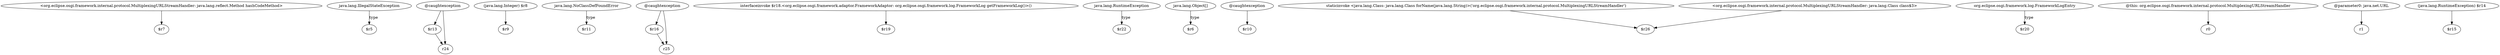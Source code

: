 digraph g {
0[label="<org.eclipse.osgi.framework.internal.protocol.MultiplexingURLStreamHandler: java.lang.reflect.Method hashCodeMethod>"]
1[label="$r7"]
0->1[label=""]
2[label="java.lang.IllegalStateException"]
3[label="$r5"]
2->3[label="type"]
4[label="@caughtexception"]
5[label="$r13"]
4->5[label=""]
6[label="(java.lang.Integer) $r8"]
7[label="$r9"]
6->7[label=""]
8[label="r24"]
5->8[label=""]
4->8[label=""]
9[label="java.lang.NoClassDefFoundError"]
10[label="$r11"]
9->10[label="type"]
11[label="@caughtexception"]
12[label="$r16"]
11->12[label=""]
13[label="r25"]
12->13[label=""]
14[label="interfaceinvoke $r18.<org.eclipse.osgi.framework.adaptor.FrameworkAdaptor: org.eclipse.osgi.framework.log.FrameworkLog getFrameworkLog()>()"]
15[label="$r19"]
14->15[label=""]
16[label="java.lang.RuntimeException"]
17[label="$r22"]
16->17[label="type"]
18[label="java.lang.Object[]"]
19[label="$r6"]
18->19[label="type"]
20[label="@caughtexception"]
21[label="$r10"]
20->21[label=""]
22[label="staticinvoke <java.lang.Class: java.lang.Class forName(java.lang.String)>('org.eclipse.osgi.framework.internal.protocol.MultiplexingURLStreamHandler')"]
23[label="$r26"]
22->23[label=""]
24[label="org.eclipse.osgi.framework.log.FrameworkLogEntry"]
25[label="$r20"]
24->25[label="type"]
26[label="<org.eclipse.osgi.framework.internal.protocol.MultiplexingURLStreamHandler: java.lang.Class class$3>"]
26->23[label=""]
27[label="@this: org.eclipse.osgi.framework.internal.protocol.MultiplexingURLStreamHandler"]
28[label="r0"]
27->28[label=""]
29[label="@parameter0: java.net.URL"]
30[label="r1"]
29->30[label=""]
31[label="(java.lang.RuntimeException) $r14"]
32[label="$r15"]
31->32[label=""]
11->13[label=""]
}